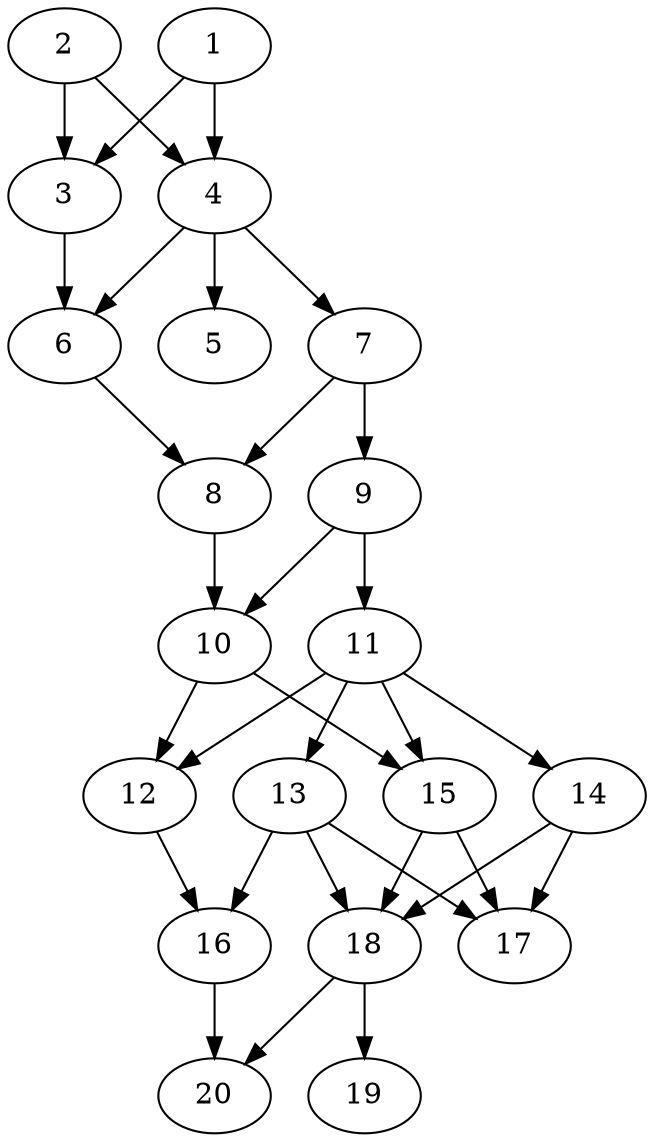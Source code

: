 // DAG automatically generated by daggen at Sat Jul 27 15:36:52 2019
// ./daggen --dot -n 20 --ccr 0.3 --fat 0.4 --regular 0.5 --density 0.8 --mindata 5242880 --maxdata 52428800 
digraph G {
  1 [size="169728000", alpha="0.12", expect_size="50918400"] 
  1 -> 3 [size ="50918400"]
  1 -> 4 [size ="50918400"]
  2 [size="45465600", alpha="0.04", expect_size="13639680"] 
  2 -> 3 [size ="13639680"]
  2 -> 4 [size ="13639680"]
  3 [size="90559147", alpha="0.15", expect_size="27167744"] 
  3 -> 6 [size ="27167744"]
  4 [size="33798827", alpha="0.02", expect_size="10139648"] 
  4 -> 5 [size ="10139648"]
  4 -> 6 [size ="10139648"]
  4 -> 7 [size ="10139648"]
  5 [size="101737813", alpha="0.15", expect_size="30521344"] 
  6 [size="134546773", alpha="0.20", expect_size="40364032"] 
  6 -> 8 [size ="40364032"]
  7 [size="122279253", alpha="0.02", expect_size="36683776"] 
  7 -> 8 [size ="36683776"]
  7 -> 9 [size ="36683776"]
  8 [size="150456320", alpha="0.07", expect_size="45136896"] 
  8 -> 10 [size ="45136896"]
  9 [size="52640427", alpha="0.13", expect_size="15792128"] 
  9 -> 10 [size ="15792128"]
  9 -> 11 [size ="15792128"]
  10 [size="124852907", alpha="0.07", expect_size="37455872"] 
  10 -> 12 [size ="37455872"]
  10 -> 15 [size ="37455872"]
  11 [size="44492800", alpha="0.09", expect_size="13347840"] 
  11 -> 12 [size ="13347840"]
  11 -> 13 [size ="13347840"]
  11 -> 14 [size ="13347840"]
  11 -> 15 [size ="13347840"]
  12 [size="135925760", alpha="0.02", expect_size="40777728"] 
  12 -> 16 [size ="40777728"]
  13 [size="169652907", alpha="0.10", expect_size="50895872"] 
  13 -> 16 [size ="50895872"]
  13 -> 17 [size ="50895872"]
  13 -> 18 [size ="50895872"]
  14 [size="130003627", alpha="0.09", expect_size="39001088"] 
  14 -> 17 [size ="39001088"]
  14 -> 18 [size ="39001088"]
  15 [size="143428267", alpha="0.10", expect_size="43028480"] 
  15 -> 17 [size ="43028480"]
  15 -> 18 [size ="43028480"]
  16 [size="101314560", alpha="0.07", expect_size="30394368"] 
  16 -> 20 [size ="30394368"]
  17 [size="99355307", alpha="0.02", expect_size="29806592"] 
  18 [size="118558720", alpha="0.11", expect_size="35567616"] 
  18 -> 19 [size ="35567616"]
  18 -> 20 [size ="35567616"]
  19 [size="174701227", alpha="0.12", expect_size="52410368"] 
  20 [size="115889493", alpha="0.13", expect_size="34766848"] 
}
